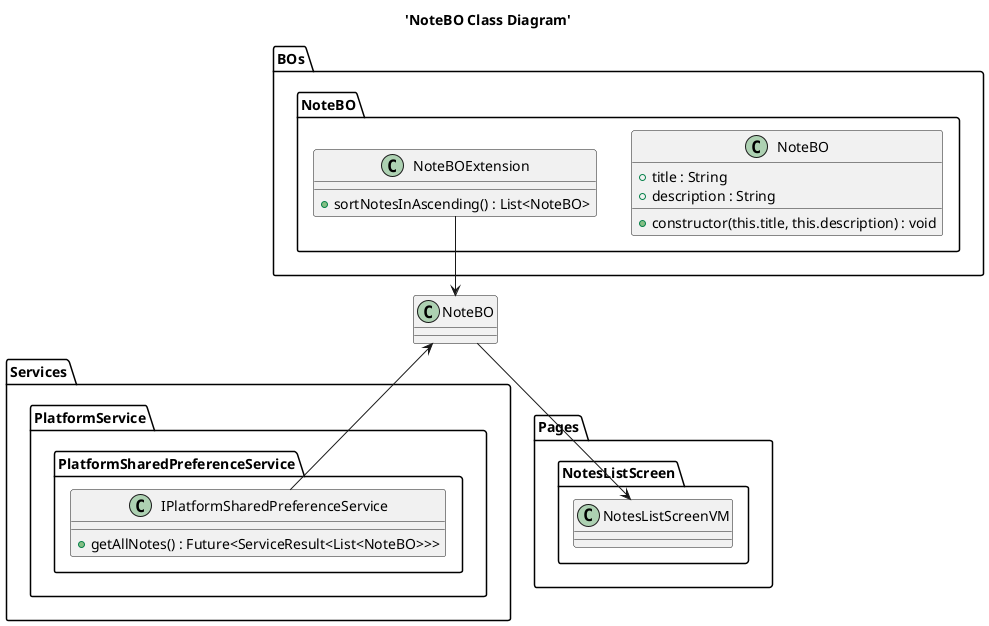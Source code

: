 FOR CLASS DIAGRAM BASIC CONFIGURATIONS
@startuml NoteBO-Class Diagram

title 'NoteBO Class Diagram'

package BOs{
    package NoteBO{
        class NoteBO{
            + title : String
            + description : String
            + constructor(this.title, this.description) : void 
        }
        class NoteBOExtension {
            + sortNotesInAscending() : List<NoteBO>
        }
    }
}
package Services{
    package PlatformService{
        package PlatformSharedPreferenceService{
            class IPlatformSharedPreferenceService{
                + getAllNotes() : Future<ServiceResult<List<NoteBO>>>
            }
        }
    }
}
package Pages{
    package NotesListScreen{
        class NotesListScreenVM{
            ' changes
            ' + retrivedNotesList : List<NoteBO>
            ' + @sortedList : List<NoteBO>
            ' + @retrivalStatus : bool
        }
    }
}
NoteBOExtension --> NoteBO
NoteBO <-- IPlatformSharedPreferenceService
NoteBO --> NotesListScreenVM

newpage
title 'NoteBOExtension-Class Diagram'
package BOs{
    package NoteBO{
        class NoteBOExtension {
            + sortNotesInAscending() : List<NoteBO>
        }
    }
}
package Pages{
    package NotesListScreen{
        class NotesListScreenVM{
            + sortNotesList() : void
        }
    }
}
NotesListScreenVM --> NoteBOExtension
@enduml